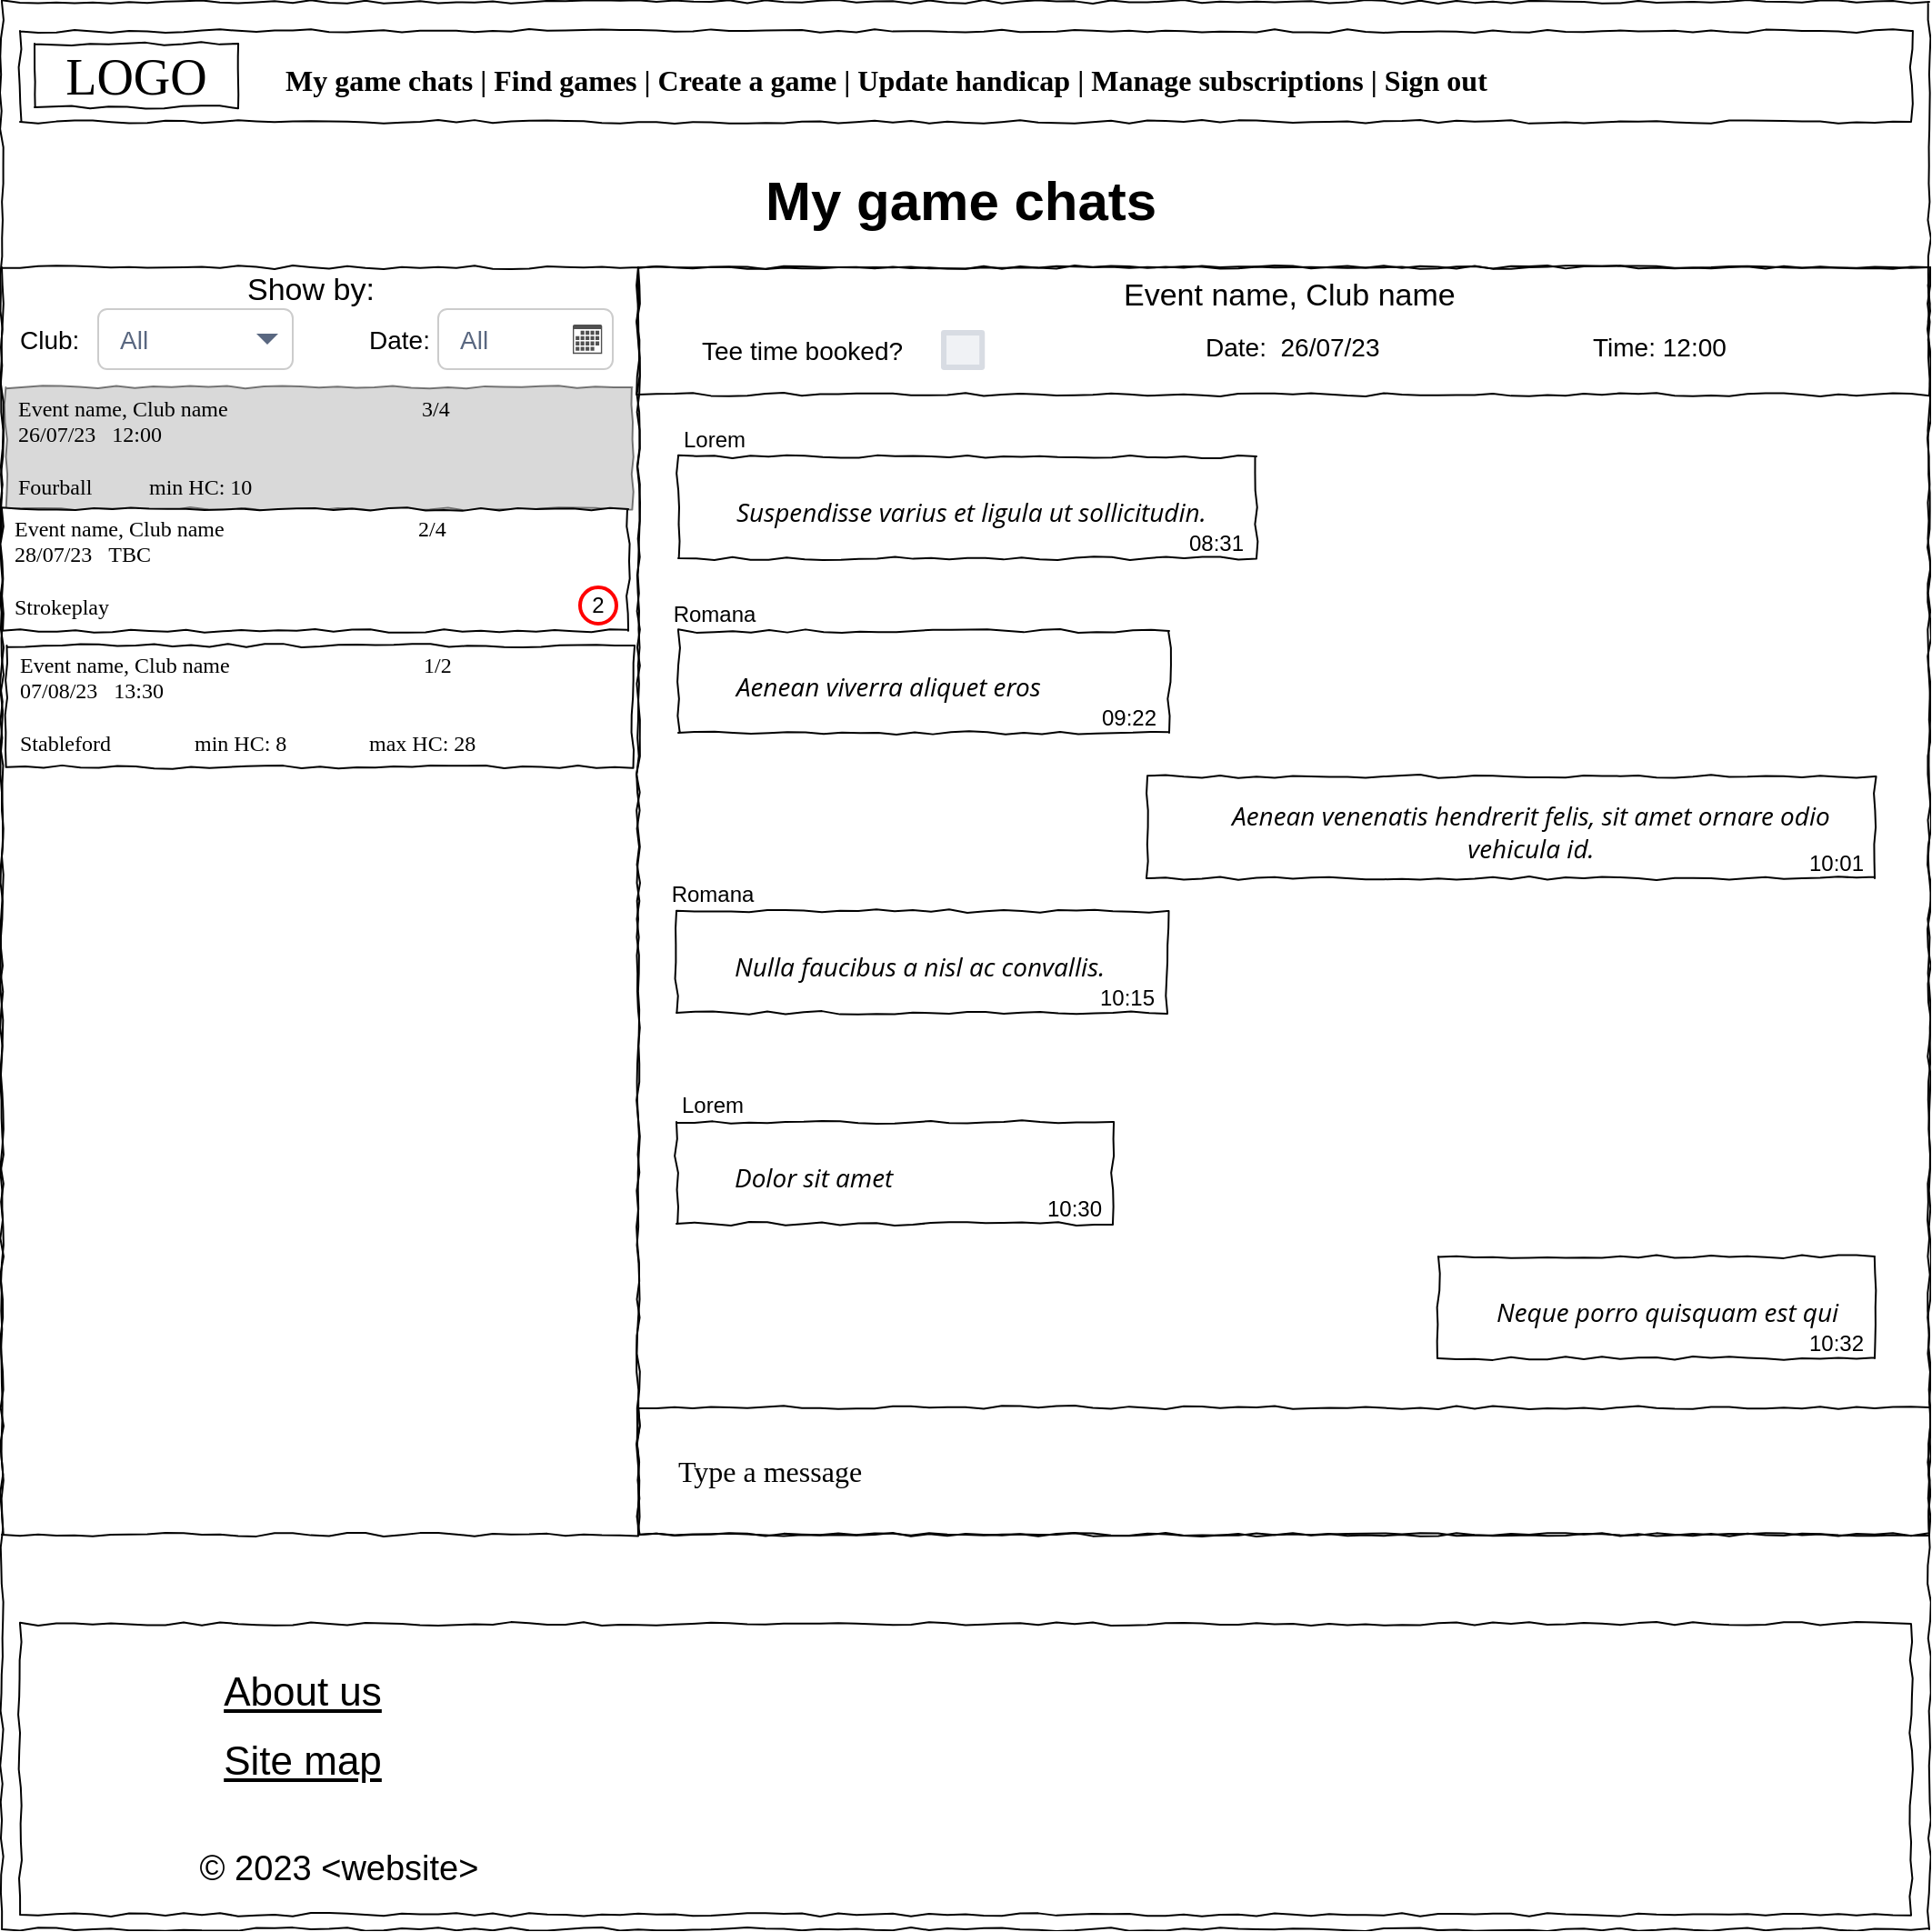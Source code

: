 <mxfile version="22.0.4" type="google">
  <diagram name="Page-1" id="03018318-947c-dd8e-b7a3-06fadd420f32">
    <mxGraphModel grid="1" page="1" gridSize="10" guides="1" tooltips="1" connect="1" arrows="1" fold="1" pageScale="1" pageWidth="1100" pageHeight="850" background="none" math="0" shadow="0">
      <root>
        <mxCell id="0" />
        <mxCell id="1" parent="0" />
        <mxCell id="qYC7P0EI7lyvb2j1Zvjj-5" value="" style="group" connectable="0" vertex="1" parent="1">
          <mxGeometry x="30" y="224" width="1050" height="860" as="geometry" />
        </mxCell>
        <mxCell id="677b7b8949515195-1" value="" style="whiteSpace=wrap;html=1;rounded=0;shadow=0;labelBackgroundColor=none;strokeColor=#000000;strokeWidth=1;fillColor=none;fontFamily=Verdana;fontSize=12;fontColor=#000000;align=center;comic=1;" vertex="1" parent="qYC7P0EI7lyvb2j1Zvjj-5">
          <mxGeometry x="-10" y="-200" width="1060" height="1060" as="geometry" />
        </mxCell>
        <mxCell id="5WyYVaLcLOMr_epY7U-2-2" value="&lt;h1&gt;&lt;font style=&quot;font-size: 30px;&quot;&gt;My game chats&lt;/font&gt;&lt;/h1&gt;" style="text;html=1;strokeColor=none;fillColor=none;spacing=5;spacingTop=-20;whiteSpace=wrap;overflow=hidden;rounded=0;" vertex="1" parent="qYC7P0EI7lyvb2j1Zvjj-5">
          <mxGeometry x="405" y="-114" width="230" height="44" as="geometry" />
        </mxCell>
        <mxCell id="BP2sfN2S9ao4BCfIzF7K-63" value="" style="whiteSpace=wrap;html=1;rounded=0;shadow=0;labelBackgroundColor=none;strokeColor=#000000;strokeWidth=1;fillColor=none;fontFamily=Verdana;fontSize=12;fontColor=#000000;align=center;comic=1;" vertex="1" parent="qYC7P0EI7lyvb2j1Zvjj-5">
          <mxGeometry x="-10" y="-54" width="350" height="697" as="geometry" />
        </mxCell>
        <mxCell id="BP2sfN2S9ao4BCfIzF7K-64" value="&lt;font style=&quot;font-size: 12px;&quot;&gt;Event name, Club name&lt;span style=&quot;white-space: pre;&quot;&gt;&#x9;&lt;/span&gt;&lt;span style=&quot;white-space: pre;&quot;&gt;&#x9;&lt;/span&gt;&lt;span style=&quot;white-space: pre;&quot;&gt;&#x9;&lt;/span&gt;&lt;span style=&quot;white-space: pre;&quot;&gt;&#x9;&lt;/span&gt;&lt;span style=&quot;white-space: pre;&quot;&gt;&#x9;&lt;/span&gt;&amp;nbsp; 3/4&lt;br&gt;26/07/23&amp;nbsp; &amp;nbsp;12:00&amp;nbsp; &amp;nbsp; &amp;nbsp; &amp;nbsp; &amp;nbsp; &amp;nbsp; &amp;nbsp; &amp;nbsp; &amp;nbsp; &amp;nbsp; &amp;nbsp; &amp;nbsp; &amp;nbsp; &amp;nbsp; &amp;nbsp; &lt;br&gt;&lt;br&gt;Fourball&lt;span style=&quot;white-space: pre;&quot;&gt;&#x9;&lt;/span&gt;&lt;span style=&quot;white-space: pre;&quot;&gt;&#x9;&lt;/span&gt;min HC: 10&lt;br style=&quot;font-size: 12px;&quot;&gt;&lt;/font&gt;" style="whiteSpace=wrap;html=1;rounded=0;shadow=0;labelBackgroundColor=none;strokeWidth=1;fontFamily=Verdana;fontSize=12;align=left;comic=1;verticalAlign=middle;spacingTop=-2;spacingLeft=5;fillColor=#B3B3B3;opacity=50;" vertex="1" parent="qYC7P0EI7lyvb2j1Zvjj-5">
          <mxGeometry x="-7.81" y="12" width="344.53" height="67" as="geometry" />
        </mxCell>
        <mxCell id="BP2sfN2S9ao4BCfIzF7K-65" value="&lt;font style=&quot;font-size: 12px;&quot;&gt;Event name, Club name&lt;span style=&quot;white-space: pre;&quot;&gt;&#x9;&lt;/span&gt;&lt;span style=&quot;white-space: pre;&quot;&gt;&#x9;&lt;/span&gt;&lt;span style=&quot;white-space: pre;&quot;&gt;&#x9;&lt;/span&gt;&lt;span style=&quot;white-space: pre;&quot;&gt;&#x9;&lt;/span&gt;&lt;span style=&quot;white-space: pre;&quot;&gt;&#x9;&lt;/span&gt;&amp;nbsp; 2/4&lt;br style=&quot;font-size: 12px;&quot;&gt;28/07/23&amp;nbsp; &amp;nbsp;TBC&lt;br style=&quot;font-size: 12px;&quot;&gt;&lt;br style=&quot;font-size: 12px;&quot;&gt;Strokeplay&lt;br style=&quot;font-size: 12px;&quot;&gt;&lt;/font&gt;" style="whiteSpace=wrap;html=1;rounded=0;shadow=0;labelBackgroundColor=none;strokeWidth=1;fontFamily=Verdana;fontSize=12;align=left;comic=1;verticalAlign=middle;spacingTop=-2;spacingLeft=5;" vertex="1" parent="qYC7P0EI7lyvb2j1Zvjj-5">
          <mxGeometry x="-9.996" y="79" width="344.531" height="66.929" as="geometry" />
        </mxCell>
        <mxCell id="BP2sfN2S9ao4BCfIzF7K-66" value="&lt;font style=&quot;font-size: 12px;&quot;&gt;Event name, Club name&lt;span style=&quot;white-space: pre;&quot;&gt;&#x9;&lt;/span&gt;&lt;span style=&quot;white-space: pre;&quot;&gt;&#x9;&lt;/span&gt;&lt;span style=&quot;white-space: pre;&quot;&gt;&#x9;&lt;/span&gt;&lt;span style=&quot;white-space: pre;&quot;&gt;&#x9;&lt;/span&gt;&lt;span style=&quot;white-space: pre;&quot;&gt;&#x9;&lt;/span&gt;&amp;nbsp; 1/2&lt;br&gt;07/08/23&amp;nbsp; &amp;nbsp;13:30&lt;br&gt;&lt;br style=&quot;font-size: 12px;&quot;&gt;Stableford&lt;span style=&quot;white-space: pre;&quot;&gt;&#x9;&lt;/span&gt;&lt;span style=&quot;white-space: pre;&quot;&gt;&#x9;&lt;/span&gt;min HC: 8&lt;span style=&quot;white-space: pre;&quot;&gt;&#x9;&lt;/span&gt;&lt;span style=&quot;white-space: pre;&quot;&gt;&#x9;&lt;/span&gt;max HC: 28&lt;br style=&quot;font-size: 12px;&quot;&gt;&lt;/font&gt;" style="whiteSpace=wrap;html=1;rounded=0;shadow=0;labelBackgroundColor=none;strokeWidth=1;fontFamily=Verdana;fontSize=12;align=left;comic=1;verticalAlign=middle;spacingTop=-2;spacingLeft=5;" vertex="1" parent="qYC7P0EI7lyvb2j1Zvjj-5">
          <mxGeometry x="-7.266" y="154" width="344.531" height="66.929" as="geometry" />
        </mxCell>
        <mxCell id="ozIgKIxkdEuH0KEgd_YG-3" value="2" style="ellipse;whiteSpace=wrap;html=1;aspect=fixed;strokeColor=#FF0000;strokeWidth=2;" vertex="1" parent="qYC7P0EI7lyvb2j1Zvjj-5">
          <mxGeometry x="308" y="122" width="20" height="20" as="geometry" />
        </mxCell>
        <mxCell id="ozIgKIxkdEuH0KEgd_YG-4" value="" style="whiteSpace=wrap;html=1;rounded=0;shadow=0;labelBackgroundColor=none;strokeColor=#000000;strokeWidth=1;fillColor=none;fontFamily=Verdana;fontSize=12;fontColor=#000000;align=center;comic=1;" vertex="1" parent="qYC7P0EI7lyvb2j1Zvjj-5">
          <mxGeometry x="340" y="-54" width="710" height="697" as="geometry" />
        </mxCell>
        <mxCell id="ozIgKIxkdEuH0KEgd_YG-5" value="&lt;h1&gt;&lt;span style=&quot;font-weight: normal;&quot;&gt;&lt;font style=&quot;font-size: 17px;&quot;&gt;Show by:&lt;/font&gt;&lt;/span&gt;&lt;/h1&gt;" style="text;html=1;strokeColor=none;fillColor=none;spacing=5;spacingTop=-20;whiteSpace=wrap;overflow=hidden;rounded=0;" vertex="1" parent="qYC7P0EI7lyvb2j1Zvjj-5">
          <mxGeometry x="120" y="-64" width="110" height="37" as="geometry" />
        </mxCell>
        <mxCell id="ozIgKIxkdEuH0KEgd_YG-9" value="&lt;font style=&quot;font-size: 14px;&quot;&gt;All&lt;/font&gt;" style="rounded=1;fillColor=#FFFFFF;strokeColor=#CCCCCC;html=1;whiteSpace=wrap;fontColor=#596780;align=left;fontSize=12;spacingLeft=10;sketch=0;" vertex="1" parent="qYC7P0EI7lyvb2j1Zvjj-5">
          <mxGeometry x="230" y="-31" width="96" height="33" as="geometry" />
        </mxCell>
        <mxCell id="ozIgKIxkdEuH0KEgd_YG-11" value="&lt;h1&gt;&lt;span style=&quot;font-weight: normal;&quot;&gt;&lt;font style=&quot;font-size: 14px;&quot;&gt;Date:&lt;/font&gt;&lt;/span&gt;&lt;/h1&gt;" style="text;html=1;strokeColor=none;fillColor=none;spacing=5;spacingTop=-20;whiteSpace=wrap;overflow=hidden;rounded=0;" vertex="1" parent="qYC7P0EI7lyvb2j1Zvjj-5">
          <mxGeometry x="186.73" y="-37" width="110" height="37" as="geometry" />
        </mxCell>
        <mxCell id="ozIgKIxkdEuH0KEgd_YG-12" value="" style="sketch=0;pointerEvents=1;shadow=0;dashed=0;html=1;strokeColor=none;fillColor=#505050;labelPosition=center;verticalLabelPosition=bottom;verticalAlign=top;outlineConnect=0;align=center;shape=mxgraph.office.concepts.calendar;aspect=fixed;" vertex="1" parent="qYC7P0EI7lyvb2j1Zvjj-5">
          <mxGeometry x="304" y="-22.5" width="16.14" height="16.142" as="geometry" />
        </mxCell>
        <mxCell id="ozIgKIxkdEuH0KEgd_YG-21" value="Type a message" style="whiteSpace=wrap;html=1;rounded=0;shadow=0;labelBackgroundColor=none;strokeColor=#000000;strokeWidth=1;fillColor=none;fontFamily=Verdana;fontSize=16;fontColor=#000000;align=left;comic=1;spacingLeft=20;" vertex="1" parent="qYC7P0EI7lyvb2j1Zvjj-5">
          <mxGeometry x="340" y="573" width="710" height="70" as="geometry" />
        </mxCell>
        <mxCell id="ozIgKIxkdEuH0KEgd_YG-22" value="&lt;h4 style=&quot;margin: 10px 10px 5px; padding: 0px; font-weight: 400; font-size: 14px; line-height: 18px; text-align: center; font-style: italic; font-family: &amp;quot;Open Sans&amp;quot;, Arial, sans-serif; background-color: rgb(255, 255, 255);&quot;&gt;Neque porro quisquam est qui&amp;nbsp;&lt;/h4&gt;" style="whiteSpace=wrap;html=1;rounded=0;shadow=0;labelBackgroundColor=none;strokeColor=#000000;strokeWidth=1;fillColor=none;fontFamily=Verdana;fontSize=16;fontColor=#000000;align=left;comic=1;spacingLeft=20;" vertex="1" parent="qYC7P0EI7lyvb2j1Zvjj-5">
          <mxGeometry x="780" y="490" width="240" height="56" as="geometry" />
        </mxCell>
        <mxCell id="ozIgKIxkdEuH0KEgd_YG-23" value="10:32" style="text;html=1;strokeColor=none;fillColor=none;align=center;verticalAlign=middle;whiteSpace=wrap;rounded=0;" vertex="1" parent="qYC7P0EI7lyvb2j1Zvjj-5">
          <mxGeometry x="969" y="523" width="60" height="30" as="geometry" />
        </mxCell>
        <mxCell id="ozIgKIxkdEuH0KEgd_YG-25" value="&lt;h4 style=&quot;margin: 10px 10px 5px; padding: 0px; font-weight: 400; font-size: 14px; line-height: 18px; text-align: center; font-style: italic; font-family: &amp;quot;Open Sans&amp;quot;, Arial, sans-serif; background-color: rgb(255, 255, 255);&quot;&gt;Dolor sit amet&lt;/h4&gt;" style="whiteSpace=wrap;html=1;rounded=0;shadow=0;labelBackgroundColor=none;strokeColor=#000000;strokeWidth=1;fillColor=none;fontFamily=Verdana;fontSize=16;fontColor=#000000;align=left;comic=1;spacingLeft=20;" vertex="1" parent="qYC7P0EI7lyvb2j1Zvjj-5">
          <mxGeometry x="361" y="416" width="240" height="56" as="geometry" />
        </mxCell>
        <mxCell id="ozIgKIxkdEuH0KEgd_YG-24" value="10:30" style="text;html=1;strokeColor=none;fillColor=none;align=center;verticalAlign=middle;whiteSpace=wrap;rounded=0;" vertex="1" parent="qYC7P0EI7lyvb2j1Zvjj-5">
          <mxGeometry x="550" y="449" width="60" height="30" as="geometry" />
        </mxCell>
        <mxCell id="ozIgKIxkdEuH0KEgd_YG-30" value="Lorem" style="text;html=1;strokeColor=none;fillColor=none;align=center;verticalAlign=middle;whiteSpace=wrap;rounded=0;" vertex="1" parent="qYC7P0EI7lyvb2j1Zvjj-5">
          <mxGeometry x="351" y="392" width="60" height="30" as="geometry" />
        </mxCell>
        <mxCell id="ozIgKIxkdEuH0KEgd_YG-31" value="Romana" style="text;html=1;strokeColor=none;fillColor=none;align=center;verticalAlign=middle;whiteSpace=wrap;rounded=0;" vertex="1" parent="qYC7P0EI7lyvb2j1Zvjj-5">
          <mxGeometry x="351" y="276" width="60" height="30" as="geometry" />
        </mxCell>
        <mxCell id="ozIgKIxkdEuH0KEgd_YG-32" value="&lt;h4 style=&quot;margin: 10px 10px 5px; padding: 0px; font-weight: 400; font-size: 14px; line-height: 18px; text-align: center; font-style: italic; font-family: &amp;quot;Open Sans&amp;quot;, Arial, sans-serif; background-color: rgb(255, 255, 255);&quot;&gt;Nulla faucibus a nisl ac convallis.&lt;br&gt;&lt;/h4&gt;" style="whiteSpace=wrap;html=1;rounded=0;shadow=0;labelBackgroundColor=none;strokeColor=#000000;strokeWidth=1;fillColor=none;fontFamily=Verdana;fontSize=16;fontColor=#000000;align=left;comic=1;spacingLeft=20;" vertex="1" parent="qYC7P0EI7lyvb2j1Zvjj-5">
          <mxGeometry x="361" y="300" width="270" height="56" as="geometry" />
        </mxCell>
        <mxCell id="ozIgKIxkdEuH0KEgd_YG-33" value="10:15" style="text;html=1;strokeColor=none;fillColor=none;align=center;verticalAlign=middle;whiteSpace=wrap;rounded=0;" vertex="1" parent="qYC7P0EI7lyvb2j1Zvjj-5">
          <mxGeometry x="579" y="333" width="60" height="30" as="geometry" />
        </mxCell>
        <mxCell id="ozIgKIxkdEuH0KEgd_YG-34" value="&lt;h4 style=&quot;margin: 10px 10px 5px; padding: 0px; font-weight: 400; font-size: 14px; line-height: 18px; text-align: center; font-style: italic; font-family: &amp;quot;Open Sans&amp;quot;, Arial, sans-serif; background-color: rgb(255, 255, 255);&quot;&gt;Aenean venenatis hendrerit felis, sit amet ornare odio vehicula id.&lt;br&gt;&lt;/h4&gt;" style="whiteSpace=wrap;html=1;rounded=0;shadow=0;labelBackgroundColor=none;strokeColor=#000000;strokeWidth=1;fillColor=none;fontFamily=Verdana;fontSize=16;fontColor=#000000;align=left;comic=1;spacingLeft=20;" vertex="1" parent="qYC7P0EI7lyvb2j1Zvjj-5">
          <mxGeometry x="620" y="226" width="400" height="56" as="geometry" />
        </mxCell>
        <mxCell id="ozIgKIxkdEuH0KEgd_YG-35" value="10:01" style="text;html=1;strokeColor=none;fillColor=none;align=center;verticalAlign=middle;whiteSpace=wrap;rounded=0;" vertex="1" parent="qYC7P0EI7lyvb2j1Zvjj-5">
          <mxGeometry x="969" y="259" width="60" height="30" as="geometry" />
        </mxCell>
        <mxCell id="ozIgKIxkdEuH0KEgd_YG-37" value="&lt;h4 style=&quot;margin: 10px 10px 5px; padding: 0px; font-weight: 400; font-size: 14px; line-height: 18px; text-align: center; font-style: italic; font-family: &amp;quot;Open Sans&amp;quot;, Arial, sans-serif; background-color: rgb(255, 255, 255);&quot;&gt;Aenean viverra aliquet eros&lt;br&gt;&lt;/h4&gt;" style="whiteSpace=wrap;html=1;rounded=0;shadow=0;labelBackgroundColor=none;strokeColor=#000000;strokeWidth=1;fillColor=none;fontFamily=Verdana;fontSize=16;fontColor=#000000;align=left;comic=1;spacingLeft=20;" vertex="1" parent="qYC7P0EI7lyvb2j1Zvjj-5">
          <mxGeometry x="362" y="146" width="270" height="56" as="geometry" />
        </mxCell>
        <mxCell id="ozIgKIxkdEuH0KEgd_YG-36" value="09:22" style="text;html=1;strokeColor=none;fillColor=none;align=center;verticalAlign=middle;whiteSpace=wrap;rounded=0;" vertex="1" parent="qYC7P0EI7lyvb2j1Zvjj-5">
          <mxGeometry x="580" y="179" width="60" height="30" as="geometry" />
        </mxCell>
        <mxCell id="ozIgKIxkdEuH0KEgd_YG-38" value="Romana" style="text;html=1;strokeColor=none;fillColor=none;align=center;verticalAlign=middle;whiteSpace=wrap;rounded=0;" vertex="1" parent="qYC7P0EI7lyvb2j1Zvjj-5">
          <mxGeometry x="352" y="122" width="60" height="30" as="geometry" />
        </mxCell>
        <mxCell id="ozIgKIxkdEuH0KEgd_YG-39" value="Lorem" style="text;html=1;strokeColor=none;fillColor=none;align=center;verticalAlign=middle;whiteSpace=wrap;rounded=0;" vertex="1" parent="qYC7P0EI7lyvb2j1Zvjj-5">
          <mxGeometry x="352" y="26" width="60" height="30" as="geometry" />
        </mxCell>
        <mxCell id="ozIgKIxkdEuH0KEgd_YG-40" value="&lt;h4 style=&quot;margin: 10px 10px 5px; padding: 0px; font-weight: 400; font-size: 14px; line-height: 18px; text-align: center; font-style: italic; font-family: &amp;quot;Open Sans&amp;quot;, Arial, sans-serif; background-color: rgb(255, 255, 255);&quot;&gt;Suspendisse varius et ligula ut sollicitudin.&lt;br&gt;&lt;/h4&gt;" style="whiteSpace=wrap;html=1;rounded=0;shadow=0;labelBackgroundColor=none;strokeColor=#000000;strokeWidth=1;fillColor=none;fontFamily=Verdana;fontSize=16;fontColor=#000000;align=left;comic=1;spacingLeft=20;" vertex="1" parent="qYC7P0EI7lyvb2j1Zvjj-5">
          <mxGeometry x="362" y="50" width="318" height="56" as="geometry" />
        </mxCell>
        <mxCell id="ozIgKIxkdEuH0KEgd_YG-41" value="08:31" style="text;html=1;strokeColor=none;fillColor=none;align=center;verticalAlign=middle;whiteSpace=wrap;rounded=0;" vertex="1" parent="qYC7P0EI7lyvb2j1Zvjj-5">
          <mxGeometry x="628" y="83" width="60" height="30" as="geometry" />
        </mxCell>
        <mxCell id="677b7b8949515195-10" value="" style="whiteSpace=wrap;html=1;rounded=0;shadow=0;labelBackgroundColor=none;strokeWidth=1;fillColor=none;fontFamily=Verdana;fontSize=12;align=center;comic=1;" vertex="1" parent="1">
          <mxGeometry x="30" y="40" width="1040" height="50" as="geometry" />
        </mxCell>
        <mxCell id="677b7b8949515195-12" value="&lt;font style=&quot;font-size: 16px;&quot;&gt;&lt;b style=&quot;border-color: var(--border-color);&quot;&gt;My game chats | Find games | Create a game |&amp;nbsp;&lt;/b&gt;&lt;b&gt;Update handicap | Manage subscriptions | Sign out&lt;/b&gt;&lt;/font&gt;" style="text;html=1;points=[];align=left;verticalAlign=top;spacingTop=-4;fontSize=14;fontFamily=Verdana" vertex="1" parent="1">
          <mxGeometry x="174" y="55" width="170" height="20" as="geometry" />
        </mxCell>
        <mxCell id="8phkjEfu20HQz3NuUWRH-20" value="&lt;font face=&quot;Comic Sans MS&quot;&gt;&lt;font style=&quot;font-size: 22px;&quot;&gt;&lt;br&gt;&lt;/font&gt;&lt;/font&gt;" style="text;html=1;points=[];align=left;verticalAlign=top;spacingTop=-4;fontSize=19;fontFamily=Verdana" vertex="1" parent="1">
          <mxGeometry x="701" y="520" width="62.12" height="33" as="geometry" />
        </mxCell>
        <mxCell id="IgBskjyFUGVjYucHrxcE-1" value="LOGO" style="whiteSpace=wrap;html=1;rounded=0;shadow=0;labelBackgroundColor=none;strokeWidth=1;fontFamily=Verdana;fontSize=28;align=center;comic=1;" vertex="1" parent="1">
          <mxGeometry x="38" y="47" width="112" height="35" as="geometry" />
        </mxCell>
        <mxCell id="qYC7P0EI7lyvb2j1Zvjj-28" value="&lt;div style=&quot;text-align: justify&quot;&gt;&lt;br&gt;&lt;/div&gt;" style="whiteSpace=wrap;html=1;rounded=0;shadow=0;labelBackgroundColor=none;strokeWidth=1;fontFamily=Verdana;fontSize=12;align=center;verticalAlign=top;spacing=10;comic=1;" vertex="1" parent="1">
          <mxGeometry x="30" y="916" width="1040" height="160" as="geometry" />
        </mxCell>
        <mxCell id="8phkjEfu20HQz3NuUWRH-15" value="&lt;font face=&quot;Arial&quot; style=&quot;font-size: 22px;&quot;&gt;&lt;u style=&quot;&quot;&gt;About us&lt;/u&gt;&lt;/font&gt;" style="text;html=1;points=[];align=center;verticalAlign=top;spacingTop=-4;fontSize=19;fontFamily=Verdana" vertex="1" parent="1">
          <mxGeometry x="100" y="938" width="170" height="20" as="geometry" />
        </mxCell>
        <mxCell id="8phkjEfu20HQz3NuUWRH-14" value="&lt;font face=&quot;Arial&quot; style=&quot;font-size: 22px;&quot;&gt;&lt;u style=&quot;&quot;&gt;Site map&lt;/u&gt;&lt;/font&gt;" style="text;html=1;points=[];align=center;verticalAlign=top;spacingTop=-4;fontSize=19;fontFamily=Verdana" vertex="1" parent="1">
          <mxGeometry x="100" y="976" width="170" height="20" as="geometry" />
        </mxCell>
        <mxCell id="qYC7P0EI7lyvb2j1Zvjj-29" value="&lt;font face=&quot;Arial&quot;&gt;© 2023 &amp;lt;website&amp;gt;&lt;/font&gt;" style="text;html=1;points=[];align=center;verticalAlign=top;spacingTop=-4;fontSize=19;fontFamily=Verdana" vertex="1" parent="1">
          <mxGeometry x="120" y="1037" width="170" height="20" as="geometry" />
        </mxCell>
        <mxCell id="ozIgKIxkdEuH0KEgd_YG-8" value="&lt;h1&gt;&lt;span style=&quot;font-weight: normal;&quot;&gt;&lt;font style=&quot;font-size: 14px;&quot;&gt;Club:&lt;/font&gt;&lt;/span&gt;&lt;/h1&gt;" style="text;html=1;strokeColor=none;fillColor=none;spacing=5;spacingTop=-20;whiteSpace=wrap;overflow=hidden;rounded=0;" vertex="1" parent="1">
          <mxGeometry x="24.73" y="187" width="110" height="37" as="geometry" />
        </mxCell>
        <mxCell id="ozIgKIxkdEuH0KEgd_YG-6" value="&lt;font style=&quot;font-size: 14px;&quot;&gt;All&lt;/font&gt;" style="rounded=1;fillColor=#FFFFFF;strokeColor=#CCCCCC;html=1;whiteSpace=wrap;fontColor=#596780;align=left;fontSize=12;spacingLeft=10;sketch=0;" vertex="1" parent="1">
          <mxGeometry x="73" y="193" width="107" height="33" as="geometry" />
        </mxCell>
        <mxCell id="ozIgKIxkdEuH0KEgd_YG-7" value="" style="shape=triangle;direction=south;fillColor=#596780;strokeColor=none;html=1;sketch=0;" vertex="1" parent="ozIgKIxkdEuH0KEgd_YG-6">
          <mxGeometry x="1" y="0.5" width="12" height="6" relative="1" as="geometry">
            <mxPoint x="-20" y="-3" as="offset" />
          </mxGeometry>
        </mxCell>
        <mxCell id="ozIgKIxkdEuH0KEgd_YG-13" value="" style="whiteSpace=wrap;html=1;rounded=0;shadow=0;labelBackgroundColor=none;strokeColor=#000000;strokeWidth=1;fillColor=none;fontFamily=Verdana;fontSize=12;fontColor=#000000;align=center;comic=1;" vertex="1" parent="1">
          <mxGeometry x="370" y="170" width="710" height="70" as="geometry" />
        </mxCell>
        <mxCell id="ozIgKIxkdEuH0KEgd_YG-14" value="&lt;h1&gt;&lt;span style=&quot;font-weight: normal;&quot;&gt;&lt;font style=&quot;font-size: 17px;&quot;&gt;Event name, Club name&lt;/font&gt;&lt;/span&gt;&lt;/h1&gt;" style="text;html=1;strokeColor=none;fillColor=none;spacing=5;spacingTop=-20;whiteSpace=wrap;overflow=hidden;rounded=0;" vertex="1" parent="1">
          <mxGeometry x="632.06" y="163" width="200" height="37" as="geometry" />
        </mxCell>
        <mxCell id="ozIgKIxkdEuH0KEgd_YG-16" value="" style="rounded=1;fillColor=#F0F2F5;strokeColor=#D8DCE3;align=left;verticalAlign=middle;fontStyle=0;fontSize=12;labelPosition=right;verticalLabelPosition=middle;spacingLeft=10;html=1;shadow=0;dashed=0;arcSize=1;aspect=fixed;strokeWidth=3;" vertex="1" parent="1">
          <mxGeometry x="538" y="206" width="21.11" height="19" as="geometry" />
        </mxCell>
        <mxCell id="ozIgKIxkdEuH0KEgd_YG-17" value="&lt;h1&gt;&lt;span style=&quot;font-weight: normal;&quot;&gt;&lt;font style=&quot;font-size: 14px;&quot;&gt;Tee time booked?&lt;/font&gt;&lt;/span&gt;&lt;/h1&gt;" style="text;html=1;strokeColor=none;fillColor=none;spacing=5;spacingTop=-20;whiteSpace=wrap;overflow=hidden;rounded=0;" vertex="1" parent="1">
          <mxGeometry x="400" y="193" width="165" height="37" as="geometry" />
        </mxCell>
        <mxCell id="ozIgKIxkdEuH0KEgd_YG-19" value="&lt;h1&gt;&lt;span style=&quot;font-weight: normal;&quot;&gt;&lt;font style=&quot;font-size: 14px;&quot;&gt;Date:&amp;nbsp; 26/07/23&lt;/font&gt;&lt;/span&gt;&lt;/h1&gt;" style="text;html=1;strokeColor=none;fillColor=none;spacing=5;spacingTop=-20;whiteSpace=wrap;overflow=hidden;rounded=0;" vertex="1" parent="1">
          <mxGeometry x="677.06" y="191.07" width="110" height="37" as="geometry" />
        </mxCell>
        <mxCell id="ozIgKIxkdEuH0KEgd_YG-20" value="&lt;h1&gt;&lt;span style=&quot;font-weight: normal;&quot;&gt;&lt;font style=&quot;font-size: 14px;&quot;&gt;Time: 12:00&lt;/font&gt;&lt;/span&gt;&lt;/h1&gt;" style="text;html=1;strokeColor=none;fillColor=none;spacing=5;spacingTop=-20;whiteSpace=wrap;overflow=hidden;rounded=0;" vertex="1" parent="1">
          <mxGeometry x="890" y="191.07" width="110" height="37" as="geometry" />
        </mxCell>
      </root>
    </mxGraphModel>
  </diagram>
</mxfile>
